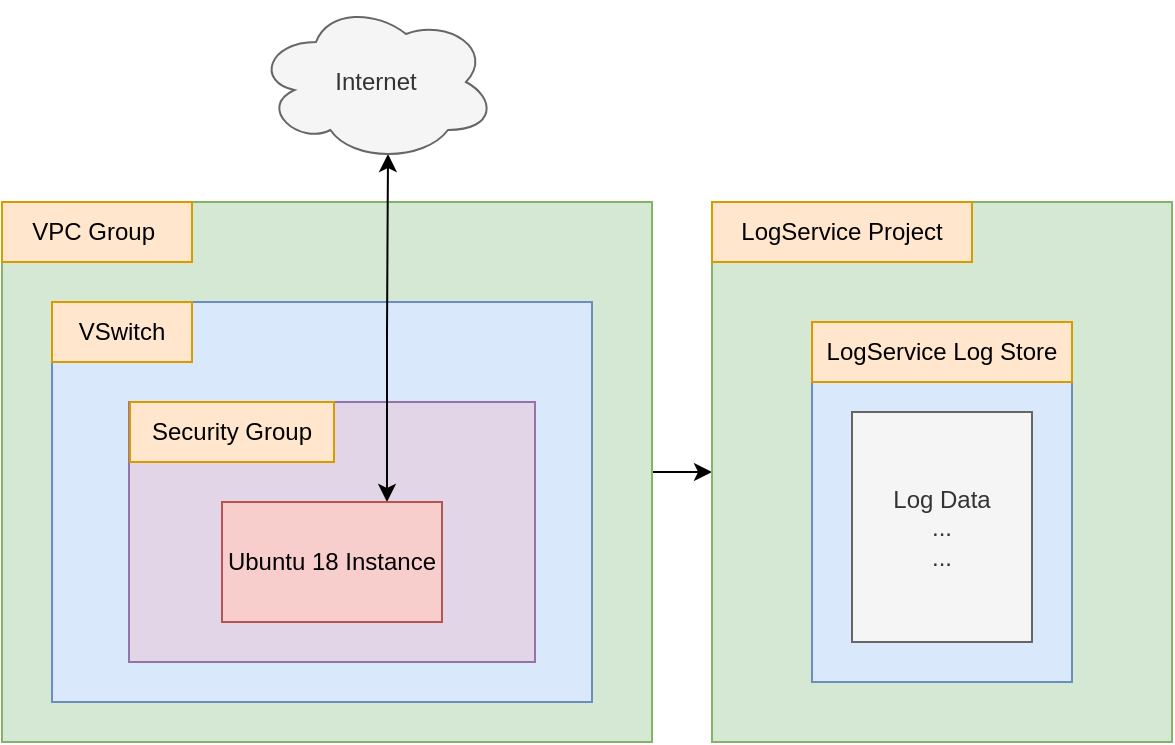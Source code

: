 <mxfile version="12.4.7" type="device"><diagram id="59hXh87aRSoTHuNAi7qy" name="Page-1"><mxGraphModel dx="946" dy="536" grid="1" gridSize="10" guides="1" tooltips="1" connect="1" arrows="1" fold="1" page="1" pageScale="1" pageWidth="850" pageHeight="1100" math="0" shadow="0"><root><mxCell id="0"/><mxCell id="1" parent="0"/><mxCell id="afIc5KZMfDeiglviL5Y6-7" style="edgeStyle=orthogonalEdgeStyle;rounded=0;orthogonalLoop=1;jettySize=auto;html=1;exitX=1;exitY=0.5;exitDx=0;exitDy=0;entryX=0;entryY=0.5;entryDx=0;entryDy=0;" edge="1" parent="1" source="BmYWv2e370-e0GsC4ejI-2" target="afIc5KZMfDeiglviL5Y6-1"><mxGeometry relative="1" as="geometry"/></mxCell><mxCell id="BmYWv2e370-e0GsC4ejI-2" value="" style="rounded=0;whiteSpace=wrap;html=1;fillColor=#d5e8d4;strokeColor=#82b366;" parent="1" vertex="1"><mxGeometry x="125" y="170" width="325" height="270" as="geometry"/></mxCell><mxCell id="BmYWv2e370-e0GsC4ejI-3" value="VPC Group&amp;nbsp;" style="rounded=0;whiteSpace=wrap;html=1;fillColor=#ffe6cc;strokeColor=#d79b00;" parent="1" vertex="1"><mxGeometry x="125" y="170" width="95" height="30" as="geometry"/></mxCell><mxCell id="BmYWv2e370-e0GsC4ejI-4" value="" style="rounded=0;whiteSpace=wrap;html=1;fillColor=#dae8fc;strokeColor=#6c8ebf;" parent="1" vertex="1"><mxGeometry x="150" y="220" width="270" height="200" as="geometry"/></mxCell><mxCell id="BmYWv2e370-e0GsC4ejI-6" value="" style="rounded=0;whiteSpace=wrap;html=1;fillColor=#e1d5e7;strokeColor=#9673a6;" parent="1" vertex="1"><mxGeometry x="188.5" y="270" width="203" height="130" as="geometry"/></mxCell><mxCell id="BmYWv2e370-e0GsC4ejI-10" style="edgeStyle=orthogonalEdgeStyle;rounded=0;orthogonalLoop=1;jettySize=auto;html=1;exitX=0.75;exitY=0;exitDx=0;exitDy=0;entryX=0.55;entryY=0.95;entryDx=0;entryDy=0;entryPerimeter=0;startArrow=classic;startFill=1;" parent="1" source="BmYWv2e370-e0GsC4ejI-5" target="BmYWv2e370-e0GsC4ejI-9" edge="1"><mxGeometry relative="1" as="geometry"/></mxCell><mxCell id="BmYWv2e370-e0GsC4ejI-5" value="Ubuntu 18 Instance" style="rounded=0;whiteSpace=wrap;html=1;fillColor=#f8cecc;strokeColor=#b85450;" parent="1" vertex="1"><mxGeometry x="235" y="320" width="110" height="60" as="geometry"/></mxCell><mxCell id="BmYWv2e370-e0GsC4ejI-7" value="Security Group" style="rounded=0;whiteSpace=wrap;html=1;fillColor=#ffe6cc;strokeColor=#d79b00;" parent="1" vertex="1"><mxGeometry x="189" y="270" width="102" height="30" as="geometry"/></mxCell><mxCell id="BmYWv2e370-e0GsC4ejI-8" value="VSwitch" style="rounded=0;whiteSpace=wrap;html=1;fillColor=#ffe6cc;strokeColor=#d79b00;" parent="1" vertex="1"><mxGeometry x="150" y="220" width="70" height="30" as="geometry"/></mxCell><mxCell id="BmYWv2e370-e0GsC4ejI-9" value="Internet" style="ellipse;shape=cloud;whiteSpace=wrap;html=1;fillColor=#f5f5f5;strokeColor=#666666;fontColor=#333333;" parent="1" vertex="1"><mxGeometry x="252" y="70" width="120" height="80" as="geometry"/></mxCell><mxCell id="afIc5KZMfDeiglviL5Y6-1" value="" style="rounded=0;whiteSpace=wrap;html=1;fillColor=#d5e8d4;strokeColor=#82b366;" vertex="1" parent="1"><mxGeometry x="480" y="170" width="230" height="270" as="geometry"/></mxCell><mxCell id="afIc5KZMfDeiglviL5Y6-2" value="LogService Project" style="rounded=0;whiteSpace=wrap;html=1;fillColor=#ffe6cc;strokeColor=#d79b00;" vertex="1" parent="1"><mxGeometry x="480" y="170" width="130" height="30" as="geometry"/></mxCell><mxCell id="afIc5KZMfDeiglviL5Y6-4" value="" style="rounded=0;whiteSpace=wrap;html=1;fillColor=#dae8fc;strokeColor=#6c8ebf;" vertex="1" parent="1"><mxGeometry x="530" y="230" width="130" height="180" as="geometry"/></mxCell><mxCell id="afIc5KZMfDeiglviL5Y6-5" value="LogService Log Store" style="rounded=0;whiteSpace=wrap;html=1;fillColor=#ffe6cc;strokeColor=#d79b00;" vertex="1" parent="1"><mxGeometry x="530" y="230" width="130" height="30" as="geometry"/></mxCell><mxCell id="afIc5KZMfDeiglviL5Y6-6" value="Log Data&lt;br&gt;...&lt;br&gt;..." style="rounded=0;whiteSpace=wrap;html=1;fillColor=#f5f5f5;strokeColor=#666666;fontColor=#333333;" vertex="1" parent="1"><mxGeometry x="550" y="275" width="90" height="115" as="geometry"/></mxCell></root></mxGraphModel></diagram></mxfile>